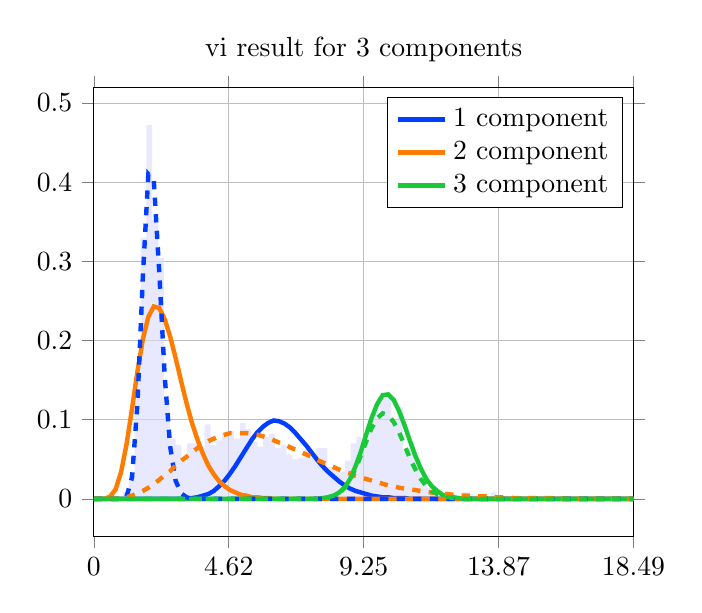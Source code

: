 \begin{tikzpicture}
\begin{axis}[title={vi result for 3 components}, yticklabel style={/pgf/number format/fixed,
            /pgf/number format/precision=3}, grid={major}, yminorgrids={true}, tick align={outside}, xtick={0.0,4.623,9.246,13.869,18.493}, xmin={0.0}, xmax={18.493}, scaled y ticks={false}]
    \addplot[ybar interval, fill={blue!15}, forget plot, opacity={0.6}, draw={none}, bar width={5.0e-6}]
        table[row sep={\\}]
        {
            \\
            1.0  0.008  \\
            1.2  0.03  \\
            1.4  0.15  \\
            1.6  0.33  \\
            1.8  0.472  \\
            2.0  0.352  \\
            2.2  0.304  \\
            2.4  0.12  \\
            2.6  0.076  \\
            2.8  0.068  \\
            3.0  0.046  \\
            3.2  0.07  \\
            3.4  0.07  \\
            3.6  0.064  \\
            3.8  0.094  \\
            4.0  0.068  \\
            4.2  0.074  \\
            4.4  0.082  \\
            4.6  0.086  \\
            4.8  0.076  \\
            5.0  0.096  \\
            5.2  0.088  \\
            5.4  0.072  \\
            5.6  0.066  \\
            5.8  0.078  \\
            6.0  0.082  \\
            6.2  0.064  \\
            6.4  0.068  \\
            6.6  0.056  \\
            6.8  0.05  \\
            7.0  0.052  \\
            7.2  0.062  \\
            7.4  0.052  \\
            7.6  0.064  \\
            7.8  0.064  \\
            8.0  0.04  \\
            8.2  0.038  \\
            8.4  0.034  \\
            8.6  0.048  \\
            8.8  0.07  \\
            9.0  0.078  \\
            9.2  0.076  \\
            9.4  0.1  \\
            9.6  0.11  \\
            9.8  0.126  \\
            10.0  0.134  \\
            10.2  0.1  \\
            10.4  0.116  \\
            10.6  0.062  \\
            10.8  0.068  \\
            11.0  0.046  \\
            11.2  0.022  \\
            11.4  0.014  \\
            11.6  0.006  \\
            11.8  0.006  \\
            12.0  0.006  \\
            12.2  0.006  \\
            12.4  0.002  \\
            12.6  0.008  \\
            12.8  0.006  \\
            13.0  0.004  \\
            13.2  0.002  \\
            13.4  0.0  \\
            13.6  0.008  \\
            13.8  0.0  \\
            14.0  0.004  \\
            14.2  0.0  \\
            14.4  0.0  \\
            14.6  0.0  \\
            14.8  0.0  \\
            15.0  0.0  \\
            15.2  0.002  \\
            15.4  0.0  \\
            15.6  0.0  \\
            15.8  0.0  \\
            16.0  0.0  \\
            16.2  0.0  \\
            16.4  0.0  \\
            16.6  0.0  \\
            16.8  0.0  \\
            17.0  0.0  \\
            17.2  0.0  \\
            17.4  0.0  \\
            17.6  0.0  \\
            17.8  0.0  \\
            18.0  0.002  \\
            18.2  0.0  \\
            18.4  0.002  \\
            18.6  0.0  \\
        }
        ;
    \addplot[style={{ultra thick}}, color={rgb,1:red,0.008;green,0.243;blue,1.0}]
        table[row sep={\\}]
        {
            \\
            0.0  0.0  \\
            0.187  8.268e-35  \\
            0.374  3.676e-26  \\
            0.56  2.895e-21  \\
            0.747  6.637e-18  \\
            0.934  2.191e-15  \\
            1.121  2.123e-13  \\
            1.308  8.831e-12  \\
            1.494  1.977e-10  \\
            1.681  2.759e-9  \\
            1.868  2.652e-8  \\
            2.055  1.884e-7  \\
            2.242  1.044e-6  \\
            2.428  4.689e-6  \\
            2.615  1.763e-5  \\
            2.802  5.685e-5  \\
            2.989  0.0  \\
            3.175  0.0  \\
            3.362  0.001  \\
            3.549  0.002  \\
            3.736  0.004  \\
            3.923  0.006  \\
            4.109  0.01  \\
            4.296  0.016  \\
            4.483  0.023  \\
            4.67  0.032  \\
            4.857  0.042  \\
            5.043  0.053  \\
            5.23  0.064  \\
            5.417  0.075  \\
            5.604  0.084  \\
            5.791  0.091  \\
            5.977  0.096  \\
            6.164  0.099  \\
            6.351  0.098  \\
            6.538  0.095  \\
            6.725  0.09  \\
            6.911  0.083  \\
            7.098  0.075  \\
            7.285  0.067  \\
            7.472  0.058  \\
            7.659  0.049  \\
            7.845  0.041  \\
            8.032  0.034  \\
            8.219  0.028  \\
            8.406  0.022  \\
            8.593  0.017  \\
            8.779  0.013  \\
            8.966  0.01  \\
            9.153  0.008  \\
            9.34  0.006  \\
            9.526  0.004  \\
            9.713  0.003  \\
            9.9  0.002  \\
            10.087  0.002  \\
            10.274  0.001  \\
            10.46  0.001  \\
            10.647  0.001  \\
            10.834  0.0  \\
            11.021  0.0  \\
            11.208  0.0  \\
            11.394  0.0  \\
            11.581  7.428e-5  \\
            11.768  4.878e-5  \\
            11.955  3.179e-5  \\
            12.142  2.057e-5  \\
            12.328  1.322e-5  \\
            12.515  8.432e-6  \\
            12.702  5.344e-6  \\
            12.889  3.365e-6  \\
            13.076  2.105e-6  \\
            13.262  1.309e-6  \\
            13.449  8.093e-7  \\
            13.636  4.974e-7  \\
            13.823  3.04e-7  \\
            14.01  1.848e-7  \\
            14.196  1.117e-7  \\
            14.383  6.719e-8  \\
            14.57  4.021e-8  \\
            14.757  2.394e-8  \\
            14.944  1.419e-8  \\
            15.13  8.369e-9  \\
            15.317  4.913e-9  \\
            15.504  2.872e-9  \\
            15.691  1.671e-9  \\
            15.877  9.686e-10  \\
            16.064  5.59e-10  \\
            16.251  3.213e-10  \\
            16.438  1.839e-10  \\
            16.625  1.049e-10  \\
            16.811  5.959e-11  \\
            16.998  3.373e-11  \\
            17.185  1.902e-11  \\
            17.372  1.069e-11  \\
            17.559  5.986e-12  \\
            17.745  3.341e-12  \\
            17.932  1.859e-12  \\
            18.119  1.03e-12  \\
            18.306  5.695e-13  \\
            18.493  3.138e-13  \\
        }
        ;
    \addlegendentry {1 component}
    \addplot[style={{ultra thick}}, color={rgb,1:red,1.0;green,0.486;blue,0.0}]
        table[row sep={\\}]
        {
            \\
            0.0  0.0  \\
            0.187  2.656e-6  \\
            0.374  0.0  \\
            0.56  0.003  \\
            0.747  0.012  \\
            0.934  0.034  \\
            1.121  0.069  \\
            1.308  0.114  \\
            1.494  0.161  \\
            1.681  0.202  \\
            1.868  0.23  \\
            2.055  0.243  \\
            2.242  0.241  \\
            2.428  0.227  \\
            2.615  0.205  \\
            2.802  0.178  \\
            2.989  0.149  \\
            3.175  0.121  \\
            3.362  0.096  \\
            3.549  0.075  \\
            3.736  0.057  \\
            3.923  0.042  \\
            4.109  0.031  \\
            4.296  0.022  \\
            4.483  0.016  \\
            4.67  0.011  \\
            4.857  0.008  \\
            5.043  0.005  \\
            5.23  0.004  \\
            5.417  0.002  \\
            5.604  0.002  \\
            5.791  0.001  \\
            5.977  0.001  \\
            6.164  0.0  \\
            6.351  0.0  \\
            6.538  0.0  \\
            6.725  0.0  \\
            6.911  7.587e-5  \\
            7.098  4.786e-5  \\
            7.285  3.003e-5  \\
            7.472  1.875e-5  \\
            7.659  1.165e-5  \\
            7.845  7.21e-6  \\
            8.032  4.442e-6  \\
            8.219  2.725e-6  \\
            8.406  1.666e-6  \\
            8.593  1.014e-6  \\
            8.779  6.154e-7  \\
            8.966  3.721e-7  \\
            9.153  2.243e-7  \\
            9.34  1.348e-7  \\
            9.526  8.073e-8  \\
            9.713  4.822e-8  \\
            9.9  2.872e-8  \\
            10.087  1.706e-8  \\
            10.274  1.011e-8  \\
            10.46  5.975e-9  \\
            10.647  3.523e-9  \\
            10.834  2.072e-9  \\
            11.021  1.216e-9  \\
            11.208  7.124e-10  \\
            11.394  4.164e-10  \\
            11.581  2.429e-10  \\
            11.768  1.414e-10  \\
            11.955  8.215e-11  \\
            12.142  4.764e-11  \\
            12.328  2.758e-11  \\
            12.515  1.594e-11  \\
            12.702  9.197e-12  \\
            12.889  5.298e-12  \\
            13.076  3.047e-12  \\
            13.262  1.75e-12  \\
            13.449  1.003e-12  \\
            13.636  5.744e-13  \\
            13.823  3.284e-13  \\
            14.01  1.875e-13  \\
            14.196  1.069e-13  \\
            14.383  6.088e-14  \\
            14.57  3.463e-14  \\
            14.757  1.967e-14  \\
            14.944  1.116e-14  \\
            15.13  6.324e-15  \\
            15.317  3.579e-15  \\
            15.504  2.024e-15  \\
            15.691  1.143e-15  \\
            15.877  6.448e-16  \\
            16.064  3.634e-16  \\
            16.251  2.046e-16  \\
            16.438  1.151e-16  \\
            16.625  6.467e-17  \\
            16.811  3.63e-17  \\
            16.998  2.036e-17  \\
            17.185  1.141e-17  \\
            17.372  6.387e-18  \\
            17.559  3.573e-18  \\
            17.745  1.997e-18  \\
            17.932  1.115e-18  \\
            18.119  6.222e-19  \\
            18.306  3.469e-19  \\
            18.493  1.932e-19  \\
        }
        ;
    \addlegendentry {2 component}
    \addplot[style={{ultra thick}}, color={rgb,1:red,0.102;green,0.788;blue,0.22}]
        table[row sep={\\}]
        {
            \\
            0.0  0.0  \\
            0.187  3.301e-256  \\
            0.374  5.353e-199  \\
            0.56  3.456e-166  \\
            0.747  2.284e-143  \\
            0.934  5.071e-126  \\
            1.121  3.882e-112  \\
            1.308  1.213e-100  \\
            1.494  6.753e-91  \\
            1.681  1.736e-82  \\
            1.868  3.946e-75  \\
            2.055  1.259e-68  \\
            2.242  7.95e-63  \\
            2.428  1.287e-57  \\
            2.615  6.536e-53  \\
            2.802  1.223e-48  \\
            2.989  9.582e-45  \\
            3.175  3.497e-41  \\
            3.362  6.484e-38  \\
            3.549  6.575e-35  \\
            3.736  3.878e-32  \\
            3.923  1.403e-29  \\
            4.109  3.258e-27  \\
            4.296  5.052e-25  \\
            4.483  5.414e-23  \\
            4.67  4.132e-21  \\
            4.857  2.306e-19  \\
            5.043  9.643e-18  \\
            5.23  3.083e-16  \\
            5.417  7.684e-15  \\
            5.604  1.518e-13  \\
            5.791  2.413e-12  \\
            5.977  3.131e-11  \\
            6.164  3.357e-10  \\
            6.351  3.008e-9  \\
            6.538  2.276e-8  \\
            6.725  1.468e-7  \\
            6.911  8.145e-7  \\
            7.098  3.918e-6  \\
            7.285  1.646e-5  \\
            7.472  6.083e-5  \\
            7.659  0.0  \\
            7.845  0.001  \\
            8.032  0.002  \\
            8.219  0.004  \\
            8.406  0.008  \\
            8.593  0.014  \\
            8.779  0.025  \\
            8.966  0.041  \\
            9.153  0.06  \\
            9.34  0.082  \\
            9.526  0.103  \\
            9.713  0.12  \\
            9.9  0.131  \\
            10.087  0.132  \\
            10.274  0.125  \\
            10.46  0.111  \\
            10.647  0.093  \\
            10.834  0.073  \\
            11.021  0.054  \\
            11.208  0.038  \\
            11.394  0.025  \\
            11.581  0.016  \\
            11.768  0.01  \\
            11.955  0.005  \\
            12.142  0.003  \\
            12.328  0.002  \\
            12.515  0.001  \\
            12.702  0.0  \\
            12.889  0.0  \\
            13.076  7.194e-5  \\
            13.262  3.022e-5  \\
            13.449  1.221e-5  \\
            13.636  4.754e-6  \\
            13.823  1.784e-6  \\
            14.01  6.458e-7  \\
            14.196  2.258e-7  \\
            14.383  7.635e-8  \\
            14.57  2.497e-8  \\
            14.757  7.911e-9  \\
            14.944  2.429e-9  \\
            15.13  7.233e-10  \\
            15.317  2.091e-10  \\
            15.504  5.871e-11  \\
            15.691  1.602e-11  \\
            15.877  4.254e-12  \\
            16.064  1.099e-12  \\
            16.251  2.766e-13  \\
            16.438  6.785e-14  \\
            16.625  1.623e-14  \\
            16.811  3.786e-15  \\
            16.998  8.623e-16  \\
            17.185  1.918e-16  \\
            17.372  4.17e-17  \\
            17.559  8.863e-18  \\
            17.745  1.842e-18  \\
            17.932  3.748e-19  \\
            18.119  7.465e-20  \\
            18.306  1.456e-20  \\
            18.493  2.784e-21  \\
        }
        ;
    \addlegendentry {3 component}
    \addplot[style={{ultra thick, dashed}}, color={rgb,1:red,0.008;green,0.243;blue,1.0}]
        table[row sep={\\}]
        {
            \\
            0.0  0.0  \\
            0.187  1.64e-25  \\
            0.374  2.151e-15  \\
            0.56  3.782e-10  \\
            0.747  6.728e-7  \\
            0.934  9.658e-5  \\
            1.121  0.003  \\
            1.308  0.027  \\
            1.494  0.12  \\
            1.681  0.282  \\
            1.868  0.41  \\
            2.055  0.402  \\
            2.242  0.286  \\
            2.428  0.155  \\
            2.615  0.066  \\
            2.802  0.023  \\
            2.989  0.007  \\
            3.175  0.002  \\
            3.362  0.0  \\
            3.549  7.618e-5  \\
            3.736  1.343e-5  \\
            3.923  2.148e-6  \\
            4.109  3.144e-7  \\
            4.296  4.246e-8  \\
            4.483  5.325e-9  \\
            4.67  6.242e-10  \\
            4.857  6.873e-11  \\
            5.043  7.143e-12  \\
            5.23  7.037e-13  \\
            5.417  6.596e-14  \\
            5.604  5.902e-15  \\
            5.791  5.057e-16  \\
            5.977  4.161e-17  \\
            6.164  3.295e-18  \\
            6.351  2.518e-19  \\
            6.538  1.86e-20  \\
            6.725  1.331e-21  \\
            6.911  9.243e-23  \\
            7.098  6.238e-24  \\
            7.285  4.098e-25  \\
            7.472  2.624e-26  \\
            7.659  1.639e-27  \\
            7.845  1.001e-28  \\
            8.032  5.976e-30  \\
            8.219  3.494e-31  \\
            8.406  2.002e-32  \\
            8.593  1.125e-33  \\
            8.779  6.21e-35  \\
            8.966  3.367e-36  \\
            9.153  1.795e-37  \\
            9.34  9.411e-39  \\
            9.526  4.86e-40  \\
            9.713  2.472e-41  \\
            9.9  1.239e-42  \\
            10.087  6.128e-44  \\
            10.274  2.99e-45  \\
            10.46  1.44e-46  \\
            10.647  6.849e-48  \\
            10.834  3.219e-49  \\
            11.021  1.496e-50  \\
            11.208  6.871e-52  \\
            11.394  3.122e-53  \\
            11.581  1.404e-54  \\
            11.768  6.251e-56  \\
            11.955  2.756e-57  \\
            12.142  1.203e-58  \\
            12.328  5.206e-60  \\
            12.515  2.232e-61  \\
            12.702  9.488e-63  \\
            12.889  3.999e-64  \\
            13.076  1.672e-65  \\
            13.262  6.934e-67  \\
            13.449  2.854e-68  \\
            13.636  1.166e-69  \\
            13.823  4.726e-71  \\
            14.01  1.903e-72  \\
            14.196  7.608e-74  \\
            14.383  3.021e-75  \\
            14.57  1.192e-76  \\
            14.757  4.673e-78  \\
            14.944  1.82e-79  \\
            15.13  7.049e-81  \\
            15.317  2.713e-82  \\
            15.504  1.038e-83  \\
            15.691  3.951e-85  \\
            15.877  1.495e-86  \\
            16.064  5.627e-88  \\
            16.251  2.107e-89  \\
            16.438  7.847e-91  \\
            16.625  2.908e-92  \\
            16.811  1.073e-93  \\
            16.998  3.936e-95  \\
            17.185  1.438e-96  \\
            17.372  5.228e-98  \\
            17.559  1.893e-99  \\
            17.745  6.82e-101  \\
            17.932  2.447e-102  \\
            18.119  8.744e-104  \\
            18.306  3.112e-105  \\
            18.493  1.103e-106  \\
        }
        ;
    \addplot[style={{ultra thick, dashed}}, color={rgb,1:red,1.0;green,0.486;blue,0.0}]
        table[row sep={\\}]
        {
            \\
            0.0  0.0  \\
            0.187  7.481e-7  \\
            0.374  1.986e-5  \\
            0.56  0.0  \\
            0.747  0.0  \\
            0.934  0.001  \\
            1.121  0.002  \\
            1.308  0.004  \\
            1.494  0.007  \\
            1.681  0.01  \\
            1.868  0.014  \\
            2.055  0.019  \\
            2.242  0.024  \\
            2.428  0.03  \\
            2.615  0.035  \\
            2.802  0.042  \\
            2.989  0.048  \\
            3.175  0.053  \\
            3.362  0.059  \\
            3.549  0.064  \\
            3.736  0.069  \\
            3.923  0.073  \\
            4.109  0.076  \\
            4.296  0.079  \\
            4.483  0.081  \\
            4.67  0.083  \\
            4.857  0.083  \\
            5.043  0.083  \\
            5.23  0.083  \\
            5.417  0.082  \\
            5.604  0.081  \\
            5.791  0.079  \\
            5.977  0.077  \\
            6.164  0.074  \\
            6.351  0.071  \\
            6.538  0.069  \\
            6.725  0.065  \\
            6.911  0.062  \\
            7.098  0.059  \\
            7.285  0.056  \\
            7.472  0.053  \\
            7.659  0.049  \\
            7.845  0.046  \\
            8.032  0.043  \\
            8.219  0.04  \\
            8.406  0.037  \\
            8.593  0.034  \\
            8.779  0.032  \\
            8.966  0.029  \\
            9.153  0.027  \\
            9.34  0.025  \\
            9.526  0.023  \\
            9.713  0.021  \\
            9.9  0.019  \\
            10.087  0.017  \\
            10.274  0.016  \\
            10.46  0.014  \\
            10.647  0.013  \\
            10.834  0.012  \\
            11.021  0.011  \\
            11.208  0.01  \\
            11.394  0.009  \\
            11.581  0.008  \\
            11.768  0.007  \\
            11.955  0.006  \\
            12.142  0.006  \\
            12.328  0.005  \\
            12.515  0.004  \\
            12.702  0.004  \\
            12.889  0.004  \\
            13.076  0.003  \\
            13.262  0.003  \\
            13.449  0.003  \\
            13.636  0.002  \\
            13.823  0.002  \\
            14.01  0.002  \\
            14.196  0.002  \\
            14.383  0.001  \\
            14.57  0.001  \\
            14.757  0.001  \\
            14.944  0.001  \\
            15.13  0.001  \\
            15.317  0.001  \\
            15.504  0.001  \\
            15.691  0.001  \\
            15.877  0.001  \\
            16.064  0.0  \\
            16.251  0.0  \\
            16.438  0.0  \\
            16.625  0.0  \\
            16.811  0.0  \\
            16.998  0.0  \\
            17.185  0.0  \\
            17.372  0.0  \\
            17.559  0.0  \\
            17.745  0.0  \\
            17.932  0.0  \\
            18.119  0.0  \\
            18.306  9.144e-5  \\
            18.493  7.981e-5  \\
        }
        ;
    \addplot[style={{ultra thick, dashed}}, color={rgb,1:red,0.102;green,0.788;blue,0.22}]
        table[row sep={\\}]
        {
            \\
            0.0  0.0  \\
            0.187  1.862e-260  \\
            0.374  3.568e-202  \\
            0.56  9.377e-169  \\
            0.747  1.631e-145  \\
            0.934  7.499e-128  \\
            1.121  1.022e-113  \\
            1.308  5.123e-102  \\
            1.494  4.241e-92  \\
            1.681  1.529e-83  \\
            1.868  4.652e-76  \\
            2.055  1.916e-69  \\
            2.242  1.513e-63  \\
            2.428  2.985e-58  \\
            2.615  1.808e-53  \\
            2.802  3.958e-49  \\
            2.989  3.57e-45  \\
            3.175  1.478e-41  \\
            3.362  3.07e-38  \\
            3.549  3.446e-35  \\
            3.736  2.228e-32  \\
            3.923  8.751e-30  \\
            4.109  2.188e-27  \\
            4.296  3.625e-25  \\
            4.483  4.122e-23  \\
            4.67  3.316e-21  \\
            4.857  1.94e-19  \\
            5.043  8.453e-18  \\
            5.23  2.803e-16  \\
            5.417  7.209e-15  \\
            5.604  1.463e-13  \\
            5.791  2.381e-12  \\
            5.977  3.148e-11  \\
            6.164  3.428e-10  \\
            6.351  3.109e-9  \\
            6.538  2.373e-8  \\
            6.725  1.54e-7  \\
            6.911  8.571e-7  \\
            7.098  4.124e-6  \\
            7.285  1.729e-5  \\
            7.472  6.359e-5  \\
            7.659  0.0  \\
            7.845  0.001  \\
            8.032  0.002  \\
            8.219  0.004  \\
            8.406  0.007  \\
            8.593  0.014  \\
            8.779  0.024  \\
            8.966  0.038  \\
            9.153  0.055  \\
            9.34  0.073  \\
            9.526  0.09  \\
            9.713  0.102  \\
            9.9  0.108  \\
            10.087  0.106  \\
            10.274  0.097  \\
            10.46  0.084  \\
            10.647  0.068  \\
            10.834  0.051  \\
            11.021  0.037  \\
            11.208  0.025  \\
            11.394  0.016  \\
            11.581  0.01  \\
            11.768  0.006  \\
            11.955  0.003  \\
            12.142  0.002  \\
            12.328  0.001  \\
            12.515  0.0  \\
            12.702  0.0  \\
            12.889  7.46e-5  \\
            13.076  3.118e-5  \\
            13.262  1.251e-5  \\
            13.449  4.825e-6  \\
            13.636  1.791e-6  \\
            13.823  6.405e-7  \\
            14.01  2.209e-7  \\
            14.196  7.352e-8  \\
            14.383  2.364e-8  \\
            14.57  7.351e-9  \\
            14.757  2.212e-9  \\
            14.944  6.449e-10  \\
            15.13  1.822e-10  \\
            15.317  4.996e-11  \\
            15.504  1.33e-11  \\
            15.691  3.438e-12  \\
            15.877  8.642e-13  \\
            16.064  2.113e-13  \\
            16.251  5.03e-14  \\
            16.438  1.166e-14  \\
            16.625  2.636e-15  \\
            16.811  5.809e-16  \\
            16.998  1.249e-16  \\
            17.185  2.622e-17  \\
            17.372  5.377e-18  \\
            17.559  1.077e-18  \\
            17.745  2.111e-19  \\
            17.932  4.046e-20  \\
            18.119  7.588e-21  \\
            18.306  1.393e-21  \\
            18.493  2.506e-22  \\
        }
        ;
\end{axis}
\end{tikzpicture}
